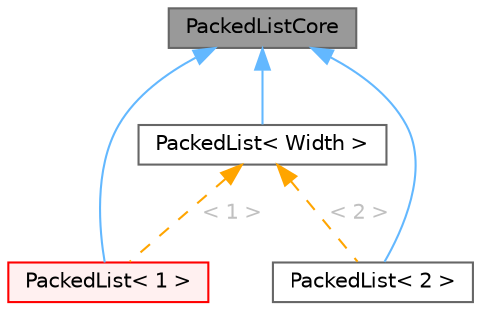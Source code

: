 digraph "PackedListCore"
{
 // LATEX_PDF_SIZE
  bgcolor="transparent";
  edge [fontname=Helvetica,fontsize=10,labelfontname=Helvetica,labelfontsize=10];
  node [fontname=Helvetica,fontsize=10,shape=box,height=0.2,width=0.4];
  Node1 [id="Node000001",label="PackedListCore",height=0.2,width=0.4,color="gray40", fillcolor="grey60", style="filled", fontcolor="black",tooltip="Implementation of template-invariant details for Foam::PackedList."];
  Node1 -> Node2 [id="edge1_Node000001_Node000002",dir="back",color="steelblue1",style="solid",tooltip=" "];
  Node2 [id="Node000002",label="PackedList\< 1 \>",height=0.2,width=0.4,color="red", fillcolor="#FFF0F0", style="filled",URL="$classFoam_1_1PackedList.html",tooltip=" "];
  Node1 -> Node4 [id="edge2_Node000001_Node000004",dir="back",color="steelblue1",style="solid",tooltip=" "];
  Node4 [id="Node000004",label="PackedList\< 2 \>",height=0.2,width=0.4,color="gray40", fillcolor="white", style="filled",URL="$classFoam_1_1PackedList.html",tooltip=" "];
  Node1 -> Node5 [id="edge3_Node000001_Node000005",dir="back",color="steelblue1",style="solid",tooltip=" "];
  Node5 [id="Node000005",label="PackedList\< Width \>",height=0.2,width=0.4,color="gray40", fillcolor="white", style="filled",URL="$classFoam_1_1PackedList.html",tooltip="A dynamic list of packed unsigned integers, with the number of bits per item specified by the <Width>..."];
  Node5 -> Node2 [id="edge4_Node000005_Node000002",dir="back",color="orange",style="dashed",tooltip=" ",label=" \< 1 \>",fontcolor="grey" ];
  Node5 -> Node4 [id="edge5_Node000005_Node000004",dir="back",color="orange",style="dashed",tooltip=" ",label=" \< 2 \>",fontcolor="grey" ];
}
